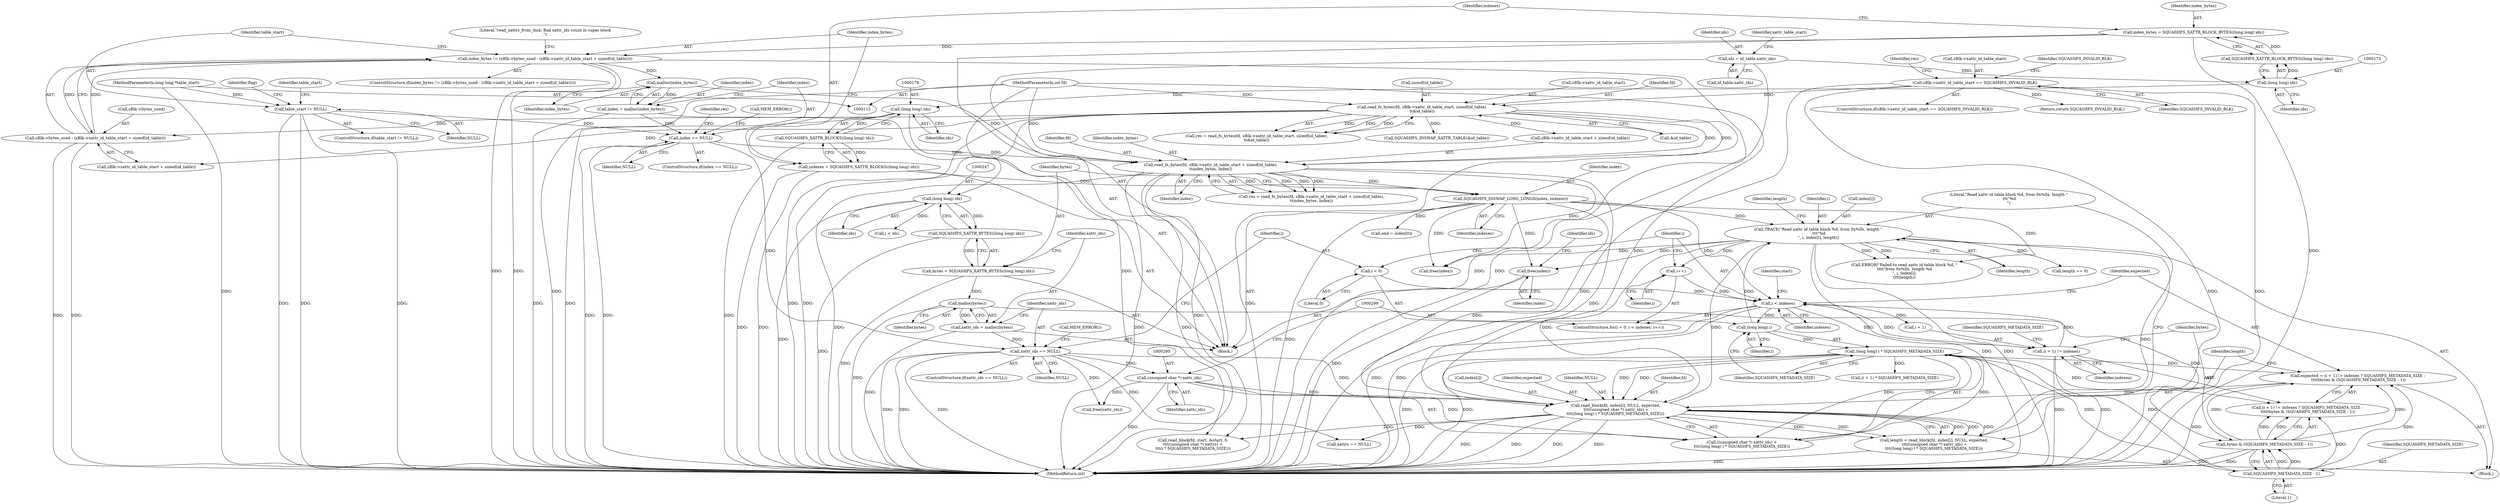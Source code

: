 digraph "0_squashfs-tools_f95864afe8833fe3ad782d714b41378e860977b1@API" {
"1000417" [label="(Call,free(index))"];
"1000302" [label="(Call,TRACE(\"Read xattr id table block %d, from 0x%llx, length \"\n \t\t\t\"%d\n\", i, index[i], length))"];
"1000298" [label="(Call,(long long) i)"];
"1000262" [label="(Call,i < indexes)"];
"1000259" [label="(Call,i = 0)"];
"1000265" [label="(Call,i++)"];
"1000272" [label="(Call,(i + 1) != indexes)"];
"1000240" [label="(Call,SQUASHFS_INSWAP_LONG_LONGS(index, indexes))"];
"1000225" [label="(Call,read_fs_bytes(fd, sBlk->xattr_id_table_start + sizeof(id_table),\n\t\tindex_bytes, index))"];
"1000140" [label="(Call,read_fs_bytes(fd, sBlk->xattr_id_table_start, sizeof(id_table),\n\t\t&id_table))"];
"1000113" [label="(MethodParameterIn,int fd)"];
"1000131" [label="(Call,sBlk->xattr_id_table_start == SQUASHFS_INVALID_BLK)"];
"1000216" [label="(Call,malloc(index_bytes))"];
"1000181" [label="(Call,index_bytes != (sBlk->bytes_used - (sBlk->xattr_id_table_start + sizeof(id_table))))"];
"1000168" [label="(Call,index_bytes = SQUASHFS_XATTR_BLOCK_BYTES((long long) ids))"];
"1000170" [label="(Call,SQUASHFS_XATTR_BLOCK_BYTES((long long) ids))"];
"1000171" [label="(Call,(long long) ids)"];
"1000158" [label="(Call,ids = id_table.xattr_ids)"];
"1000183" [label="(Call,sBlk->bytes_used - (sBlk->xattr_id_table_start + sizeof(id_table)))"];
"1000219" [label="(Call,index == NULL)"];
"1000214" [label="(Call,index = malloc(index_bytes))"];
"1000199" [label="(Call,table_start != NULL)"];
"1000116" [label="(MethodParameterIn,long long *table_start)"];
"1000174" [label="(Call,indexes = SQUASHFS_XATTR_BLOCKS((long long) ids))"];
"1000176" [label="(Call,SQUASHFS_XATTR_BLOCKS((long long) ids))"];
"1000177" [label="(Call,(long long) ids)"];
"1000286" [label="(Call,read_block(fd, index[i], NULL, expected,\n \t\t\t((unsigned char *) xattr_ids) +\n\t\t\t((long long) i * SQUASHFS_METADATA_SIZE)))"];
"1000254" [label="(Call,xattr_ids == NULL)"];
"1000249" [label="(Call,xattr_ids = malloc(bytes))"];
"1000251" [label="(Call,malloc(bytes))"];
"1000243" [label="(Call,bytes = SQUASHFS_XATTR_BYTES((long long) ids))"];
"1000245" [label="(Call,SQUASHFS_XATTR_BYTES((long long) ids))"];
"1000246" [label="(Call,(long long) ids)"];
"1000269" [label="(Call,expected = (i + 1) != indexes ? SQUASHFS_METADATA_SIZE :\n \t\t\t\t\tbytes & (SQUASHFS_METADATA_SIZE - 1))"];
"1000297" [label="(Call,(long long) i * SQUASHFS_METADATA_SIZE)"];
"1000280" [label="(Call,SQUASHFS_METADATA_SIZE - 1)"];
"1000278" [label="(Call,bytes & (SQUASHFS_METADATA_SIZE - 1))"];
"1000294" [label="(Call,(unsigned char *) xattr_ids)"];
"1000284" [label="(Call,length = read_block(fd, index[i], NULL, expected,\n \t\t\t((unsigned char *) xattr_ids) +\n\t\t\t((long long) i * SQUASHFS_METADATA_SIZE)))"];
"1000183" [label="(Call,sBlk->bytes_used - (sBlk->xattr_id_table_start + sizeof(id_table)))"];
"1000173" [label="(Identifier,ids)"];
"1000179" [label="(Identifier,ids)"];
"1000168" [label="(Call,index_bytes = SQUASHFS_XATTR_BLOCK_BYTES((long long) ids))"];
"1000169" [label="(Identifier,index_bytes)"];
"1000223" [label="(Call,res = read_fs_bytes(fd, sBlk->xattr_id_table_start + sizeof(id_table),\n\t\tindex_bytes, index))"];
"1000137" [label="(Identifier,SQUASHFS_INVALID_BLK)"];
"1000159" [label="(Identifier,ids)"];
"1000141" [label="(Identifier,fd)"];
"1000432" [label="(MethodReturn,int)"];
"1000296" [label="(Identifier,xattr_ids)"];
"1000302" [label="(Call,TRACE(\"Read xattr id table block %d, from 0x%llx, length \"\n \t\t\t\"%d\n\", i, index[i], length))"];
"1000311" [label="(Identifier,length)"];
"1000272" [label="(Call,(i + 1) != indexes)"];
"1000140" [label="(Call,read_fs_bytes(fd, sBlk->xattr_id_table_start, sizeof(id_table),\n\t\t&id_table))"];
"1000130" [label="(ControlStructure,if(sBlk->xattr_id_table_start == SQUASHFS_INVALID_BLK))"];
"1000220" [label="(Identifier,index)"];
"1000244" [label="(Identifier,bytes)"];
"1000187" [label="(Call,sBlk->xattr_id_table_start + sizeof(id_table))"];
"1000345" [label="(Call,(i + 1) * SQUASHFS_METADATA_SIZE)"];
"1000417" [label="(Call,free(index))"];
"1000351" [label="(Call,xattrs == NULL)"];
"1000304" [label="(Identifier,i)"];
"1000139" [label="(Identifier,res)"];
"1000407" [label="(Call,i < ids)"];
"1000147" [label="(Call,&id_table)"];
"1000287" [label="(Identifier,fd)"];
"1000273" [label="(Call,i + 1)"];
"1000263" [label="(Identifier,i)"];
"1000199" [label="(Call,table_start != NULL)"];
"1000281" [label="(Identifier,SQUASHFS_METADATA_SIZE)"];
"1000323" [label="(Identifier,start)"];
"1000288" [label="(Call,index[i])"];
"1000280" [label="(Call,SQUASHFS_METADATA_SIZE - 1)"];
"1000226" [label="(Identifier,fd)"];
"1000131" [label="(Call,sBlk->xattr_id_table_start == SQUASHFS_INVALID_BLK)"];
"1000242" [label="(Identifier,indexes)"];
"1000117" [label="(Block,)"];
"1000276" [label="(Identifier,indexes)"];
"1000221" [label="(Identifier,NULL)"];
"1000298" [label="(Call,(long long) i)"];
"1000285" [label="(Identifier,length)"];
"1000175" [label="(Identifier,indexes)"];
"1000325" [label="(Call,end = index[0])"];
"1000171" [label="(Call,(long long) ids)"];
"1000181" [label="(Call,index_bytes != (sBlk->bytes_used - (sBlk->xattr_id_table_start + sizeof(id_table))))"];
"1000425" [label="(Call,free(xattr_ids))"];
"1000217" [label="(Identifier,index_bytes)"];
"1000259" [label="(Call,i = 0)"];
"1000234" [label="(Identifier,index)"];
"1000250" [label="(Identifier,xattr_ids)"];
"1000271" [label="(Call,(i + 1) != indexes ? SQUASHFS_METADATA_SIZE :\n \t\t\t\t\tbytes & (SQUASHFS_METADATA_SIZE - 1))"];
"1000265" [label="(Call,i++)"];
"1000305" [label="(Call,index[i])"];
"1000225" [label="(Call,read_fs_bytes(fd, sBlk->xattr_id_table_start + sizeof(id_table),\n\t\tindex_bytes, index))"];
"1000292" [label="(Identifier,expected)"];
"1000215" [label="(Identifier,index)"];
"1000248" [label="(Identifier,ids)"];
"1000314" [label="(Call,ERROR(\"Failed to read xattr id table block %d, \"\n\t\t\t\t\"from 0x%llx, length %d\n\", i, index[i],\n\t\t\t\tlength))"];
"1000241" [label="(Identifier,index)"];
"1000270" [label="(Identifier,expected)"];
"1000138" [label="(Call,res = read_fs_bytes(fd, sBlk->xattr_id_table_start, sizeof(id_table),\n\t\t&id_table))"];
"1000266" [label="(Identifier,i)"];
"1000420" [label="(Identifier,ids)"];
"1000267" [label="(Block,)"];
"1000261" [label="(Literal,0)"];
"1000145" [label="(Call,sizeof(id_table))"];
"1000243" [label="(Call,bytes = SQUASHFS_XATTR_BYTES((long long) ids))"];
"1000269" [label="(Call,expected = (i + 1) != indexes ? SQUASHFS_METADATA_SIZE :\n \t\t\t\t\tbytes & (SQUASHFS_METADATA_SIZE - 1))"];
"1000362" [label="(Call,read_block(fd, start, &start, 0,\n\t\t\t((unsigned char *) xattrs) +\n\t\t\t(i * SQUASHFS_METADATA_SIZE)))"];
"1000233" [label="(Identifier,index_bytes)"];
"1000308" [label="(Identifier,length)"];
"1000201" [label="(Identifier,NULL)"];
"1000262" [label="(Call,i < indexes)"];
"1000136" [label="(Return,return SQUASHFS_INVALID_BLK;)"];
"1000257" [label="(Call,MEM_ERROR())"];
"1000132" [label="(Call,sBlk->xattr_id_table_start)"];
"1000303" [label="(Literal,\"Read xattr id table block %d, from 0x%llx, length \"\n \t\t\t\"%d\n\")"];
"1000135" [label="(Identifier,SQUASHFS_INVALID_BLK)"];
"1000240" [label="(Call,SQUASHFS_INSWAP_LONG_LONGS(index, indexes))"];
"1000418" [label="(Identifier,index)"];
"1000209" [label="(Identifier,flag)"];
"1000113" [label="(MethodParameterIn,int fd)"];
"1000177" [label="(Call,(long long) ids)"];
"1000246" [label="(Call,(long long) ids)"];
"1000253" [label="(ControlStructure,if(xattr_ids == NULL))"];
"1000277" [label="(Identifier,SQUASHFS_METADATA_SIZE)"];
"1000170" [label="(Call,SQUASHFS_XATTR_BLOCK_BYTES((long long) ids))"];
"1000264" [label="(Identifier,indexes)"];
"1000164" [label="(Identifier,xattr_table_start)"];
"1000180" [label="(ControlStructure,if(index_bytes != (sBlk->bytes_used - (sBlk->xattr_id_table_start + sizeof(id_table)))))"];
"1000297" [label="(Call,(long long) i * SQUASHFS_METADATA_SIZE)"];
"1000116" [label="(MethodParameterIn,long long *table_start)"];
"1000254" [label="(Call,xattr_ids == NULL)"];
"1000204" [label="(Identifier,table_start)"];
"1000249" [label="(Call,xattr_ids = malloc(bytes))"];
"1000284" [label="(Call,length = read_block(fd, index[i], NULL, expected,\n \t\t\t((unsigned char *) xattr_ids) +\n\t\t\t((long long) i * SQUASHFS_METADATA_SIZE)))"];
"1000310" [label="(Call,length == 0)"];
"1000256" [label="(Identifier,NULL)"];
"1000301" [label="(Identifier,SQUASHFS_METADATA_SIZE)"];
"1000219" [label="(Call,index == NULL)"];
"1000155" [label="(Call,SQUASHFS_INSWAP_XATTR_TABLE(&id_table))"];
"1000251" [label="(Call,malloc(bytes))"];
"1000214" [label="(Call,index = malloc(index_bytes))"];
"1000198" [label="(ControlStructure,if(table_start != NULL))"];
"1000174" [label="(Call,indexes = SQUASHFS_XATTR_BLOCKS((long long) ids))"];
"1000224" [label="(Identifier,res)"];
"1000255" [label="(Identifier,xattr_ids)"];
"1000195" [label="(Literal,\"read_xattrs_from_disk: Bad xattr_ids count in super block\n\")"];
"1000160" [label="(Call,id_table.xattr_ids)"];
"1000176" [label="(Call,SQUASHFS_XATTR_BLOCKS((long long) ids))"];
"1000279" [label="(Identifier,bytes)"];
"1000222" [label="(Call,MEM_ERROR())"];
"1000158" [label="(Call,ids = id_table.xattr_ids)"];
"1000200" [label="(Identifier,table_start)"];
"1000278" [label="(Call,bytes & (SQUASHFS_METADATA_SIZE - 1))"];
"1000294" [label="(Call,(unsigned char *) xattr_ids)"];
"1000218" [label="(ControlStructure,if(index == NULL))"];
"1000282" [label="(Literal,1)"];
"1000428" [label="(Call,free(index))"];
"1000258" [label="(ControlStructure,for(i = 0; i < indexes; i++))"];
"1000286" [label="(Call,read_block(fd, index[i], NULL, expected,\n \t\t\t((unsigned char *) xattr_ids) +\n\t\t\t((long long) i * SQUASHFS_METADATA_SIZE)))"];
"1000291" [label="(Identifier,NULL)"];
"1000293" [label="(Call,((unsigned char *) xattr_ids) +\n\t\t\t((long long) i * SQUASHFS_METADATA_SIZE))"];
"1000252" [label="(Identifier,bytes)"];
"1000245" [label="(Call,SQUASHFS_XATTR_BYTES((long long) ids))"];
"1000142" [label="(Call,sBlk->xattr_id_table_start)"];
"1000300" [label="(Identifier,i)"];
"1000260" [label="(Identifier,i)"];
"1000182" [label="(Identifier,index_bytes)"];
"1000227" [label="(Call,sBlk->xattr_id_table_start + sizeof(id_table))"];
"1000216" [label="(Call,malloc(index_bytes))"];
"1000184" [label="(Call,sBlk->bytes_used)"];
"1000417" -> "1000117"  [label="AST: "];
"1000417" -> "1000418"  [label="CFG: "];
"1000418" -> "1000417"  [label="AST: "];
"1000420" -> "1000417"  [label="CFG: "];
"1000417" -> "1000432"  [label="DDG: "];
"1000302" -> "1000417"  [label="DDG: "];
"1000240" -> "1000417"  [label="DDG: "];
"1000302" -> "1000267"  [label="AST: "];
"1000302" -> "1000308"  [label="CFG: "];
"1000303" -> "1000302"  [label="AST: "];
"1000304" -> "1000302"  [label="AST: "];
"1000305" -> "1000302"  [label="AST: "];
"1000308" -> "1000302"  [label="AST: "];
"1000311" -> "1000302"  [label="CFG: "];
"1000302" -> "1000432"  [label="DDG: "];
"1000302" -> "1000432"  [label="DDG: "];
"1000302" -> "1000265"  [label="DDG: "];
"1000302" -> "1000286"  [label="DDG: "];
"1000298" -> "1000302"  [label="DDG: "];
"1000286" -> "1000302"  [label="DDG: "];
"1000240" -> "1000302"  [label="DDG: "];
"1000284" -> "1000302"  [label="DDG: "];
"1000302" -> "1000310"  [label="DDG: "];
"1000302" -> "1000314"  [label="DDG: "];
"1000302" -> "1000314"  [label="DDG: "];
"1000302" -> "1000428"  [label="DDG: "];
"1000298" -> "1000297"  [label="AST: "];
"1000298" -> "1000300"  [label="CFG: "];
"1000299" -> "1000298"  [label="AST: "];
"1000300" -> "1000298"  [label="AST: "];
"1000301" -> "1000298"  [label="CFG: "];
"1000298" -> "1000297"  [label="DDG: "];
"1000262" -> "1000298"  [label="DDG: "];
"1000262" -> "1000258"  [label="AST: "];
"1000262" -> "1000264"  [label="CFG: "];
"1000263" -> "1000262"  [label="AST: "];
"1000264" -> "1000262"  [label="AST: "];
"1000270" -> "1000262"  [label="CFG: "];
"1000323" -> "1000262"  [label="CFG: "];
"1000262" -> "1000432"  [label="DDG: "];
"1000262" -> "1000432"  [label="DDG: "];
"1000259" -> "1000262"  [label="DDG: "];
"1000265" -> "1000262"  [label="DDG: "];
"1000272" -> "1000262"  [label="DDG: "];
"1000240" -> "1000262"  [label="DDG: "];
"1000262" -> "1000272"  [label="DDG: "];
"1000262" -> "1000272"  [label="DDG: "];
"1000262" -> "1000273"  [label="DDG: "];
"1000259" -> "1000258"  [label="AST: "];
"1000259" -> "1000261"  [label="CFG: "];
"1000260" -> "1000259"  [label="AST: "];
"1000261" -> "1000259"  [label="AST: "];
"1000263" -> "1000259"  [label="CFG: "];
"1000265" -> "1000258"  [label="AST: "];
"1000265" -> "1000266"  [label="CFG: "];
"1000266" -> "1000265"  [label="AST: "];
"1000263" -> "1000265"  [label="CFG: "];
"1000272" -> "1000271"  [label="AST: "];
"1000272" -> "1000276"  [label="CFG: "];
"1000273" -> "1000272"  [label="AST: "];
"1000276" -> "1000272"  [label="AST: "];
"1000277" -> "1000272"  [label="CFG: "];
"1000279" -> "1000272"  [label="CFG: "];
"1000272" -> "1000432"  [label="DDG: "];
"1000272" -> "1000432"  [label="DDG: "];
"1000240" -> "1000117"  [label="AST: "];
"1000240" -> "1000242"  [label="CFG: "];
"1000241" -> "1000240"  [label="AST: "];
"1000242" -> "1000240"  [label="AST: "];
"1000244" -> "1000240"  [label="CFG: "];
"1000240" -> "1000432"  [label="DDG: "];
"1000225" -> "1000240"  [label="DDG: "];
"1000174" -> "1000240"  [label="DDG: "];
"1000240" -> "1000286"  [label="DDG: "];
"1000240" -> "1000314"  [label="DDG: "];
"1000240" -> "1000325"  [label="DDG: "];
"1000240" -> "1000428"  [label="DDG: "];
"1000225" -> "1000223"  [label="AST: "];
"1000225" -> "1000234"  [label="CFG: "];
"1000226" -> "1000225"  [label="AST: "];
"1000227" -> "1000225"  [label="AST: "];
"1000233" -> "1000225"  [label="AST: "];
"1000234" -> "1000225"  [label="AST: "];
"1000223" -> "1000225"  [label="CFG: "];
"1000225" -> "1000432"  [label="DDG: "];
"1000225" -> "1000432"  [label="DDG: "];
"1000225" -> "1000432"  [label="DDG: "];
"1000225" -> "1000223"  [label="DDG: "];
"1000225" -> "1000223"  [label="DDG: "];
"1000225" -> "1000223"  [label="DDG: "];
"1000225" -> "1000223"  [label="DDG: "];
"1000140" -> "1000225"  [label="DDG: "];
"1000140" -> "1000225"  [label="DDG: "];
"1000113" -> "1000225"  [label="DDG: "];
"1000216" -> "1000225"  [label="DDG: "];
"1000219" -> "1000225"  [label="DDG: "];
"1000225" -> "1000286"  [label="DDG: "];
"1000225" -> "1000362"  [label="DDG: "];
"1000225" -> "1000428"  [label="DDG: "];
"1000140" -> "1000138"  [label="AST: "];
"1000140" -> "1000147"  [label="CFG: "];
"1000141" -> "1000140"  [label="AST: "];
"1000142" -> "1000140"  [label="AST: "];
"1000145" -> "1000140"  [label="AST: "];
"1000147" -> "1000140"  [label="AST: "];
"1000138" -> "1000140"  [label="CFG: "];
"1000140" -> "1000432"  [label="DDG: "];
"1000140" -> "1000432"  [label="DDG: "];
"1000140" -> "1000432"  [label="DDG: "];
"1000140" -> "1000138"  [label="DDG: "];
"1000140" -> "1000138"  [label="DDG: "];
"1000140" -> "1000138"  [label="DDG: "];
"1000113" -> "1000140"  [label="DDG: "];
"1000131" -> "1000140"  [label="DDG: "];
"1000140" -> "1000155"  [label="DDG: "];
"1000140" -> "1000183"  [label="DDG: "];
"1000140" -> "1000187"  [label="DDG: "];
"1000140" -> "1000227"  [label="DDG: "];
"1000113" -> "1000112"  [label="AST: "];
"1000113" -> "1000432"  [label="DDG: "];
"1000113" -> "1000286"  [label="DDG: "];
"1000113" -> "1000362"  [label="DDG: "];
"1000131" -> "1000130"  [label="AST: "];
"1000131" -> "1000135"  [label="CFG: "];
"1000132" -> "1000131"  [label="AST: "];
"1000135" -> "1000131"  [label="AST: "];
"1000137" -> "1000131"  [label="CFG: "];
"1000139" -> "1000131"  [label="CFG: "];
"1000131" -> "1000432"  [label="DDG: "];
"1000131" -> "1000432"  [label="DDG: "];
"1000131" -> "1000432"  [label="DDG: "];
"1000131" -> "1000136"  [label="DDG: "];
"1000216" -> "1000214"  [label="AST: "];
"1000216" -> "1000217"  [label="CFG: "];
"1000217" -> "1000216"  [label="AST: "];
"1000214" -> "1000216"  [label="CFG: "];
"1000216" -> "1000214"  [label="DDG: "];
"1000181" -> "1000216"  [label="DDG: "];
"1000181" -> "1000180"  [label="AST: "];
"1000181" -> "1000183"  [label="CFG: "];
"1000182" -> "1000181"  [label="AST: "];
"1000183" -> "1000181"  [label="AST: "];
"1000195" -> "1000181"  [label="CFG: "];
"1000200" -> "1000181"  [label="CFG: "];
"1000181" -> "1000432"  [label="DDG: "];
"1000181" -> "1000432"  [label="DDG: "];
"1000181" -> "1000432"  [label="DDG: "];
"1000168" -> "1000181"  [label="DDG: "];
"1000183" -> "1000181"  [label="DDG: "];
"1000183" -> "1000181"  [label="DDG: "];
"1000168" -> "1000117"  [label="AST: "];
"1000168" -> "1000170"  [label="CFG: "];
"1000169" -> "1000168"  [label="AST: "];
"1000170" -> "1000168"  [label="AST: "];
"1000175" -> "1000168"  [label="CFG: "];
"1000168" -> "1000432"  [label="DDG: "];
"1000170" -> "1000168"  [label="DDG: "];
"1000170" -> "1000171"  [label="CFG: "];
"1000171" -> "1000170"  [label="AST: "];
"1000171" -> "1000170"  [label="DDG: "];
"1000171" -> "1000173"  [label="CFG: "];
"1000172" -> "1000171"  [label="AST: "];
"1000173" -> "1000171"  [label="AST: "];
"1000158" -> "1000171"  [label="DDG: "];
"1000171" -> "1000177"  [label="DDG: "];
"1000158" -> "1000117"  [label="AST: "];
"1000158" -> "1000160"  [label="CFG: "];
"1000159" -> "1000158"  [label="AST: "];
"1000160" -> "1000158"  [label="AST: "];
"1000164" -> "1000158"  [label="CFG: "];
"1000158" -> "1000432"  [label="DDG: "];
"1000183" -> "1000187"  [label="CFG: "];
"1000184" -> "1000183"  [label="AST: "];
"1000187" -> "1000183"  [label="AST: "];
"1000183" -> "1000432"  [label="DDG: "];
"1000183" -> "1000432"  [label="DDG: "];
"1000219" -> "1000218"  [label="AST: "];
"1000219" -> "1000221"  [label="CFG: "];
"1000220" -> "1000219"  [label="AST: "];
"1000221" -> "1000219"  [label="AST: "];
"1000222" -> "1000219"  [label="CFG: "];
"1000224" -> "1000219"  [label="CFG: "];
"1000219" -> "1000432"  [label="DDG: "];
"1000219" -> "1000432"  [label="DDG: "];
"1000214" -> "1000219"  [label="DDG: "];
"1000199" -> "1000219"  [label="DDG: "];
"1000219" -> "1000254"  [label="DDG: "];
"1000214" -> "1000117"  [label="AST: "];
"1000215" -> "1000214"  [label="AST: "];
"1000220" -> "1000214"  [label="CFG: "];
"1000214" -> "1000432"  [label="DDG: "];
"1000199" -> "1000198"  [label="AST: "];
"1000199" -> "1000201"  [label="CFG: "];
"1000200" -> "1000199"  [label="AST: "];
"1000201" -> "1000199"  [label="AST: "];
"1000204" -> "1000199"  [label="CFG: "];
"1000209" -> "1000199"  [label="CFG: "];
"1000199" -> "1000432"  [label="DDG: "];
"1000199" -> "1000432"  [label="DDG: "];
"1000199" -> "1000432"  [label="DDG: "];
"1000116" -> "1000199"  [label="DDG: "];
"1000116" -> "1000112"  [label="AST: "];
"1000116" -> "1000432"  [label="DDG: "];
"1000174" -> "1000117"  [label="AST: "];
"1000174" -> "1000176"  [label="CFG: "];
"1000175" -> "1000174"  [label="AST: "];
"1000176" -> "1000174"  [label="AST: "];
"1000182" -> "1000174"  [label="CFG: "];
"1000174" -> "1000432"  [label="DDG: "];
"1000174" -> "1000432"  [label="DDG: "];
"1000176" -> "1000174"  [label="DDG: "];
"1000176" -> "1000177"  [label="CFG: "];
"1000177" -> "1000176"  [label="AST: "];
"1000176" -> "1000432"  [label="DDG: "];
"1000177" -> "1000176"  [label="DDG: "];
"1000177" -> "1000179"  [label="CFG: "];
"1000178" -> "1000177"  [label="AST: "];
"1000179" -> "1000177"  [label="AST: "];
"1000177" -> "1000432"  [label="DDG: "];
"1000177" -> "1000246"  [label="DDG: "];
"1000286" -> "1000284"  [label="AST: "];
"1000286" -> "1000293"  [label="CFG: "];
"1000287" -> "1000286"  [label="AST: "];
"1000288" -> "1000286"  [label="AST: "];
"1000291" -> "1000286"  [label="AST: "];
"1000292" -> "1000286"  [label="AST: "];
"1000293" -> "1000286"  [label="AST: "];
"1000284" -> "1000286"  [label="CFG: "];
"1000286" -> "1000432"  [label="DDG: "];
"1000286" -> "1000432"  [label="DDG: "];
"1000286" -> "1000432"  [label="DDG: "];
"1000286" -> "1000432"  [label="DDG: "];
"1000286" -> "1000284"  [label="DDG: "];
"1000286" -> "1000284"  [label="DDG: "];
"1000286" -> "1000284"  [label="DDG: "];
"1000286" -> "1000284"  [label="DDG: "];
"1000286" -> "1000284"  [label="DDG: "];
"1000254" -> "1000286"  [label="DDG: "];
"1000269" -> "1000286"  [label="DDG: "];
"1000294" -> "1000286"  [label="DDG: "];
"1000297" -> "1000286"  [label="DDG: "];
"1000297" -> "1000286"  [label="DDG: "];
"1000286" -> "1000351"  [label="DDG: "];
"1000286" -> "1000362"  [label="DDG: "];
"1000254" -> "1000253"  [label="AST: "];
"1000254" -> "1000256"  [label="CFG: "];
"1000255" -> "1000254"  [label="AST: "];
"1000256" -> "1000254"  [label="AST: "];
"1000257" -> "1000254"  [label="CFG: "];
"1000260" -> "1000254"  [label="CFG: "];
"1000254" -> "1000432"  [label="DDG: "];
"1000254" -> "1000432"  [label="DDG: "];
"1000254" -> "1000432"  [label="DDG: "];
"1000249" -> "1000254"  [label="DDG: "];
"1000254" -> "1000294"  [label="DDG: "];
"1000254" -> "1000351"  [label="DDG: "];
"1000254" -> "1000425"  [label="DDG: "];
"1000249" -> "1000117"  [label="AST: "];
"1000249" -> "1000251"  [label="CFG: "];
"1000250" -> "1000249"  [label="AST: "];
"1000251" -> "1000249"  [label="AST: "];
"1000255" -> "1000249"  [label="CFG: "];
"1000249" -> "1000432"  [label="DDG: "];
"1000251" -> "1000249"  [label="DDG: "];
"1000251" -> "1000252"  [label="CFG: "];
"1000252" -> "1000251"  [label="AST: "];
"1000251" -> "1000432"  [label="DDG: "];
"1000243" -> "1000251"  [label="DDG: "];
"1000251" -> "1000278"  [label="DDG: "];
"1000243" -> "1000117"  [label="AST: "];
"1000243" -> "1000245"  [label="CFG: "];
"1000244" -> "1000243"  [label="AST: "];
"1000245" -> "1000243"  [label="AST: "];
"1000250" -> "1000243"  [label="CFG: "];
"1000243" -> "1000432"  [label="DDG: "];
"1000245" -> "1000243"  [label="DDG: "];
"1000245" -> "1000246"  [label="CFG: "];
"1000246" -> "1000245"  [label="AST: "];
"1000245" -> "1000432"  [label="DDG: "];
"1000246" -> "1000245"  [label="DDG: "];
"1000246" -> "1000248"  [label="CFG: "];
"1000247" -> "1000246"  [label="AST: "];
"1000248" -> "1000246"  [label="AST: "];
"1000246" -> "1000432"  [label="DDG: "];
"1000246" -> "1000407"  [label="DDG: "];
"1000269" -> "1000267"  [label="AST: "];
"1000269" -> "1000271"  [label="CFG: "];
"1000270" -> "1000269"  [label="AST: "];
"1000271" -> "1000269"  [label="AST: "];
"1000285" -> "1000269"  [label="CFG: "];
"1000269" -> "1000432"  [label="DDG: "];
"1000297" -> "1000269"  [label="DDG: "];
"1000280" -> "1000269"  [label="DDG: "];
"1000278" -> "1000269"  [label="DDG: "];
"1000278" -> "1000269"  [label="DDG: "];
"1000297" -> "1000293"  [label="AST: "];
"1000297" -> "1000301"  [label="CFG: "];
"1000301" -> "1000297"  [label="AST: "];
"1000293" -> "1000297"  [label="CFG: "];
"1000297" -> "1000432"  [label="DDG: "];
"1000297" -> "1000432"  [label="DDG: "];
"1000297" -> "1000271"  [label="DDG: "];
"1000297" -> "1000280"  [label="DDG: "];
"1000297" -> "1000293"  [label="DDG: "];
"1000297" -> "1000293"  [label="DDG: "];
"1000280" -> "1000297"  [label="DDG: "];
"1000297" -> "1000345"  [label="DDG: "];
"1000280" -> "1000278"  [label="AST: "];
"1000280" -> "1000282"  [label="CFG: "];
"1000281" -> "1000280"  [label="AST: "];
"1000282" -> "1000280"  [label="AST: "];
"1000278" -> "1000280"  [label="CFG: "];
"1000280" -> "1000271"  [label="DDG: "];
"1000280" -> "1000278"  [label="DDG: "];
"1000280" -> "1000278"  [label="DDG: "];
"1000278" -> "1000271"  [label="AST: "];
"1000279" -> "1000278"  [label="AST: "];
"1000271" -> "1000278"  [label="CFG: "];
"1000278" -> "1000432"  [label="DDG: "];
"1000278" -> "1000432"  [label="DDG: "];
"1000278" -> "1000271"  [label="DDG: "];
"1000278" -> "1000271"  [label="DDG: "];
"1000294" -> "1000293"  [label="AST: "];
"1000294" -> "1000296"  [label="CFG: "];
"1000295" -> "1000294"  [label="AST: "];
"1000296" -> "1000294"  [label="AST: "];
"1000299" -> "1000294"  [label="CFG: "];
"1000294" -> "1000432"  [label="DDG: "];
"1000294" -> "1000293"  [label="DDG: "];
"1000294" -> "1000425"  [label="DDG: "];
"1000284" -> "1000267"  [label="AST: "];
"1000285" -> "1000284"  [label="AST: "];
"1000303" -> "1000284"  [label="CFG: "];
"1000284" -> "1000432"  [label="DDG: "];
}
